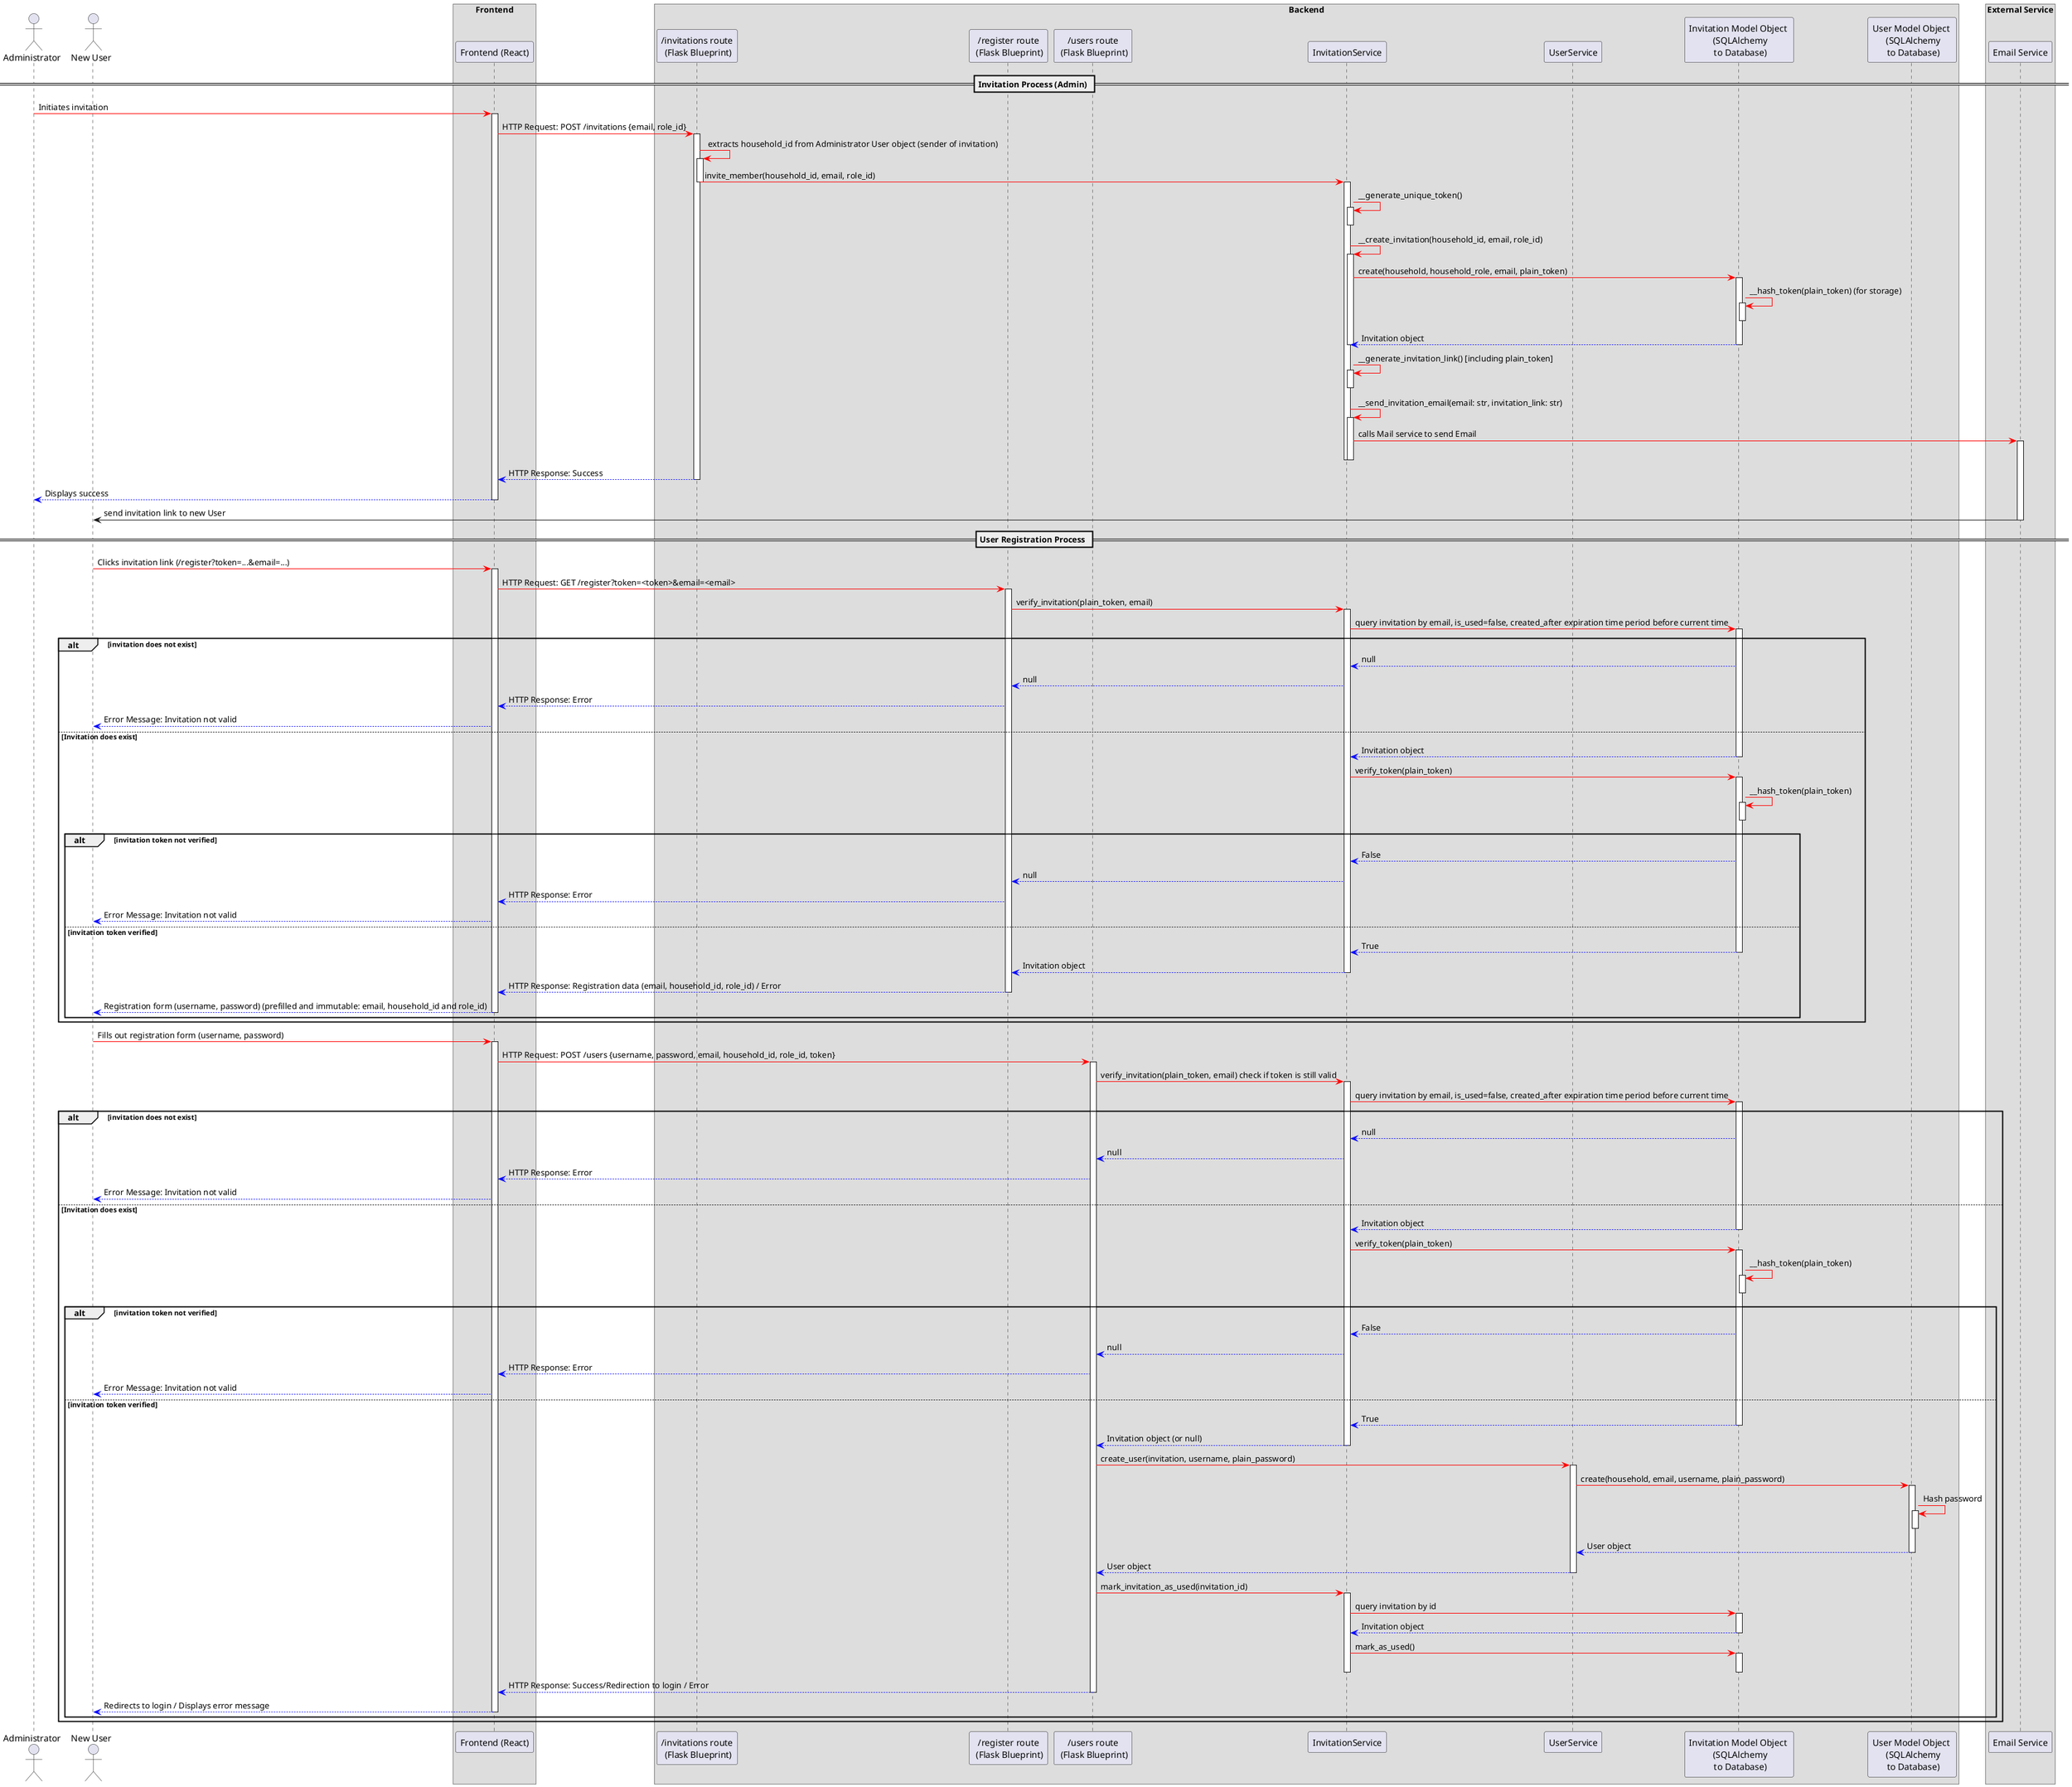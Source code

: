 @startuml

skinparam BoxPadding 20

actor Administrator as Admin
actor "New User" as User

box Frontend
participant "Frontend (React)" as FE
endbox

box Backend
participant "/invitations route\n (Flask Blueprint)" as IR
participant "/register route\n (Flask Blueprint)" as RR
participant "/users route\n (Flask Blueprint)" as UR

participant "InvitationService" as IS
participant "UserService" as US

participant "Invitation Model Object \n (SQLAlchemy\n to Database)" as IM
participant "User Model Object \n (SQLAlchemy\n to Database)" as UM
endbox

box External Service
participant "Email Service" as Mail
endbox

== Invitation Process (Admin) ==

Admin -[#red]> FE : Initiates invitation
    activate FE
    FE -[#red]> IR : HTTP Request: POST /invitations {email, role_id}
        activate IR
        IR -[#red]> IR : extracts household_id from Administrator User object (sender of invitation)
        activate IR
        IR -[#red]> IS : invite_member(household_id, email, role_id)
            deactivate IR
            activate IS
            IS -[#red]> IS : __generate_unique_token()
            activate IS
            deactivate IS
            IS -[#red]> IS : __create_invitation(household_id, email, role_id)
            activate IS
            IS -[#red]> IM : create(household, household_role, email, plain_token)
                activate IM
                IM -[#red]> IM : __hash_token(plain_token) (for storage)
                activate IM
                deactivate IM
            IS <-[#blue]- IM : Invitation object
            deactivate IM
            deactivate IS
            IS -[#red]> IS : __generate_invitation_link() [including plain_token]
            activate IS
            deactivate IS
            IS -[#red]> IS : __send_invitation_email(email: str, invitation_link: str)
            activate IS
            IS -[#red]> Mail : calls Mail service to send Email
                activate Mail
                deactivate IS
                deactivate IS
    FE <-[#blue]- IR : HTTP Response: Success
    deactivate IR
Admin <-[#blue]- FE : Displays success
deactivate FE
User <- Mail : send invitation link to new User
deactivate Mail

== User Registration Process ==

User -[#red]> FE : Clicks invitation link (/register?token=...&email=...)
    activate FE
    FE -[#red]> RR : HTTP Request: GET /register?token=<token>&email=<email>
        activate RR
        RR -[#red]> IS : verify_invitation(plain_token, email)
            activate IS
            IS -[#red]> IM : query invitation by email, is_used=false, created_after expiration time period before current time
                activate IM

alt invitation does not exist
            IS <-[#blue]- IM : null
        RR <-[#blue]- IS : null
    FE <-[#blue]- RR : HTTP Response: Error
User <-[#blue]- FE : Error Message: Invitation not valid

else Invitation does exist
            IS <-[#blue]- IM : Invitation object
            deactivate IM
            IS -[#red]> IM : verify_token(plain_token)
                activate IM
                IM -[#red]> IM : __hash_token(plain_token)
                activate IM
                deactivate IM

alt invitation token not verified
            IS <-[#blue]- IM : False
        RR <-[#blue]- IS : null
    FE <-[#blue]- RR : HTTP Response: Error
User <-[#blue]- FE : Error Message: Invitation not valid

else invitation token verified
            IS <-[#blue]- IM : True
            deactivate IM
        RR <-[#blue]- IS : Invitation object
        deactivate IS
    FE <-[#blue]- RR : HTTP Response: Registration data (email, household_id, role_id) / Error
    deactivate RR
User <-[#blue]- FE : Registration form (username, password) (prefilled and immutable: email, household_id and role_id)
deactivate FE

end
end

User -[#red]> FE : Fills out registration form (username, password)
    activate FE
    FE -[#red]> UR : HTTP Request: POST /users {username, password, email, household_id, role_id, token}
        activate UR
        UR -[#red]> IS: verify_invitation(plain_token, email) check if token is still valid
            activate IS
            IS -[#red]> IM : query invitation by email, is_used=false, created_after expiration time period before current time
                activate IM

alt invitation does not exist
            IS <-[#blue]- IM : null
        UR <-[#blue]- IS : null
    FE <-[#blue]- UR : HTTP Response: Error
User <-[#blue]- FE : Error Message: Invitation not valid

else Invitation does exist
            IS <-[#blue]- IM : Invitation object
            deactivate IM
            IS -[#red]> IM : verify_token(plain_token)
                activate IM
                IM -[#red]> IM : __hash_token(plain_token)
                activate IM
                deactivate IM

alt invitation token not verified
            IS <-[#blue]- IM : False
        UR <-[#blue]- IS : null
    FE <-[#blue]- UR : HTTP Response: Error
User <-[#blue]- FE : Error Message: Invitation not valid

else invitation token verified
            IS <-[#blue]- IM : True
            deactivate IM
        UR <-[#blue]- IS : Invitation object (or null)
        deactivate IS
        UR -[#red]> US : create_user(invitation, username, plain_password)
            activate US
            US -[#red]> UM : create(household, email, username, plain_password)
                activate UM
                UM -[#red]> UM : Hash password
                activate UM
                deactivate UM
            US <-[#blue]- UM : User object
            deactivate UM
        UR <-[#blue]- US : User object
        deactivate US
        UR -[#red]> IS : mark_invitation_as_used(invitation_id)
            activate IS
            IS -[#red]> IM : query invitation by id
                activate IM
            IS <-[#blue]- IM : Invitation object
            deactivate IM
            IS -[#red]> IM : mark_as_used()
                activate IM
            deactivate IM
        deactivate IS
    FE <-[#blue]- UR : HTTP Response: Success/Redirection to login / Error
    deactivate UR
User <-[#blue]- FE : Redirects to login / Displays error message
deactivate FE

end
end

@enduml